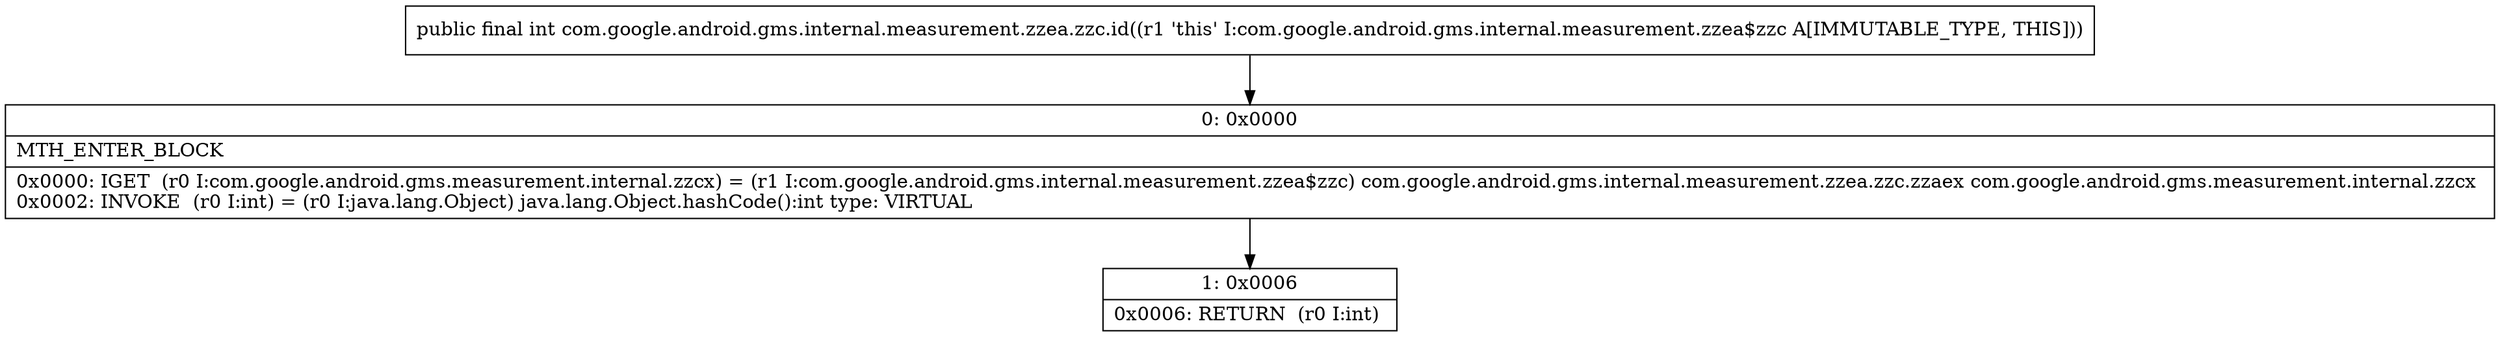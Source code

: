 digraph "CFG forcom.google.android.gms.internal.measurement.zzea.zzc.id()I" {
Node_0 [shape=record,label="{0\:\ 0x0000|MTH_ENTER_BLOCK\l|0x0000: IGET  (r0 I:com.google.android.gms.measurement.internal.zzcx) = (r1 I:com.google.android.gms.internal.measurement.zzea$zzc) com.google.android.gms.internal.measurement.zzea.zzc.zzaex com.google.android.gms.measurement.internal.zzcx \l0x0002: INVOKE  (r0 I:int) = (r0 I:java.lang.Object) java.lang.Object.hashCode():int type: VIRTUAL \l}"];
Node_1 [shape=record,label="{1\:\ 0x0006|0x0006: RETURN  (r0 I:int) \l}"];
MethodNode[shape=record,label="{public final int com.google.android.gms.internal.measurement.zzea.zzc.id((r1 'this' I:com.google.android.gms.internal.measurement.zzea$zzc A[IMMUTABLE_TYPE, THIS])) }"];
MethodNode -> Node_0;
Node_0 -> Node_1;
}

